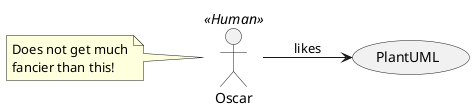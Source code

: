 @startuml Example diagram
left to right direction

'wraps note and component text
skinparam wrapWidth 150

Oscar << Human >>

(PlantUML) as puml
note left of Oscar: Does not get much fancier than this!

Oscar --> puml:likes

@enduml